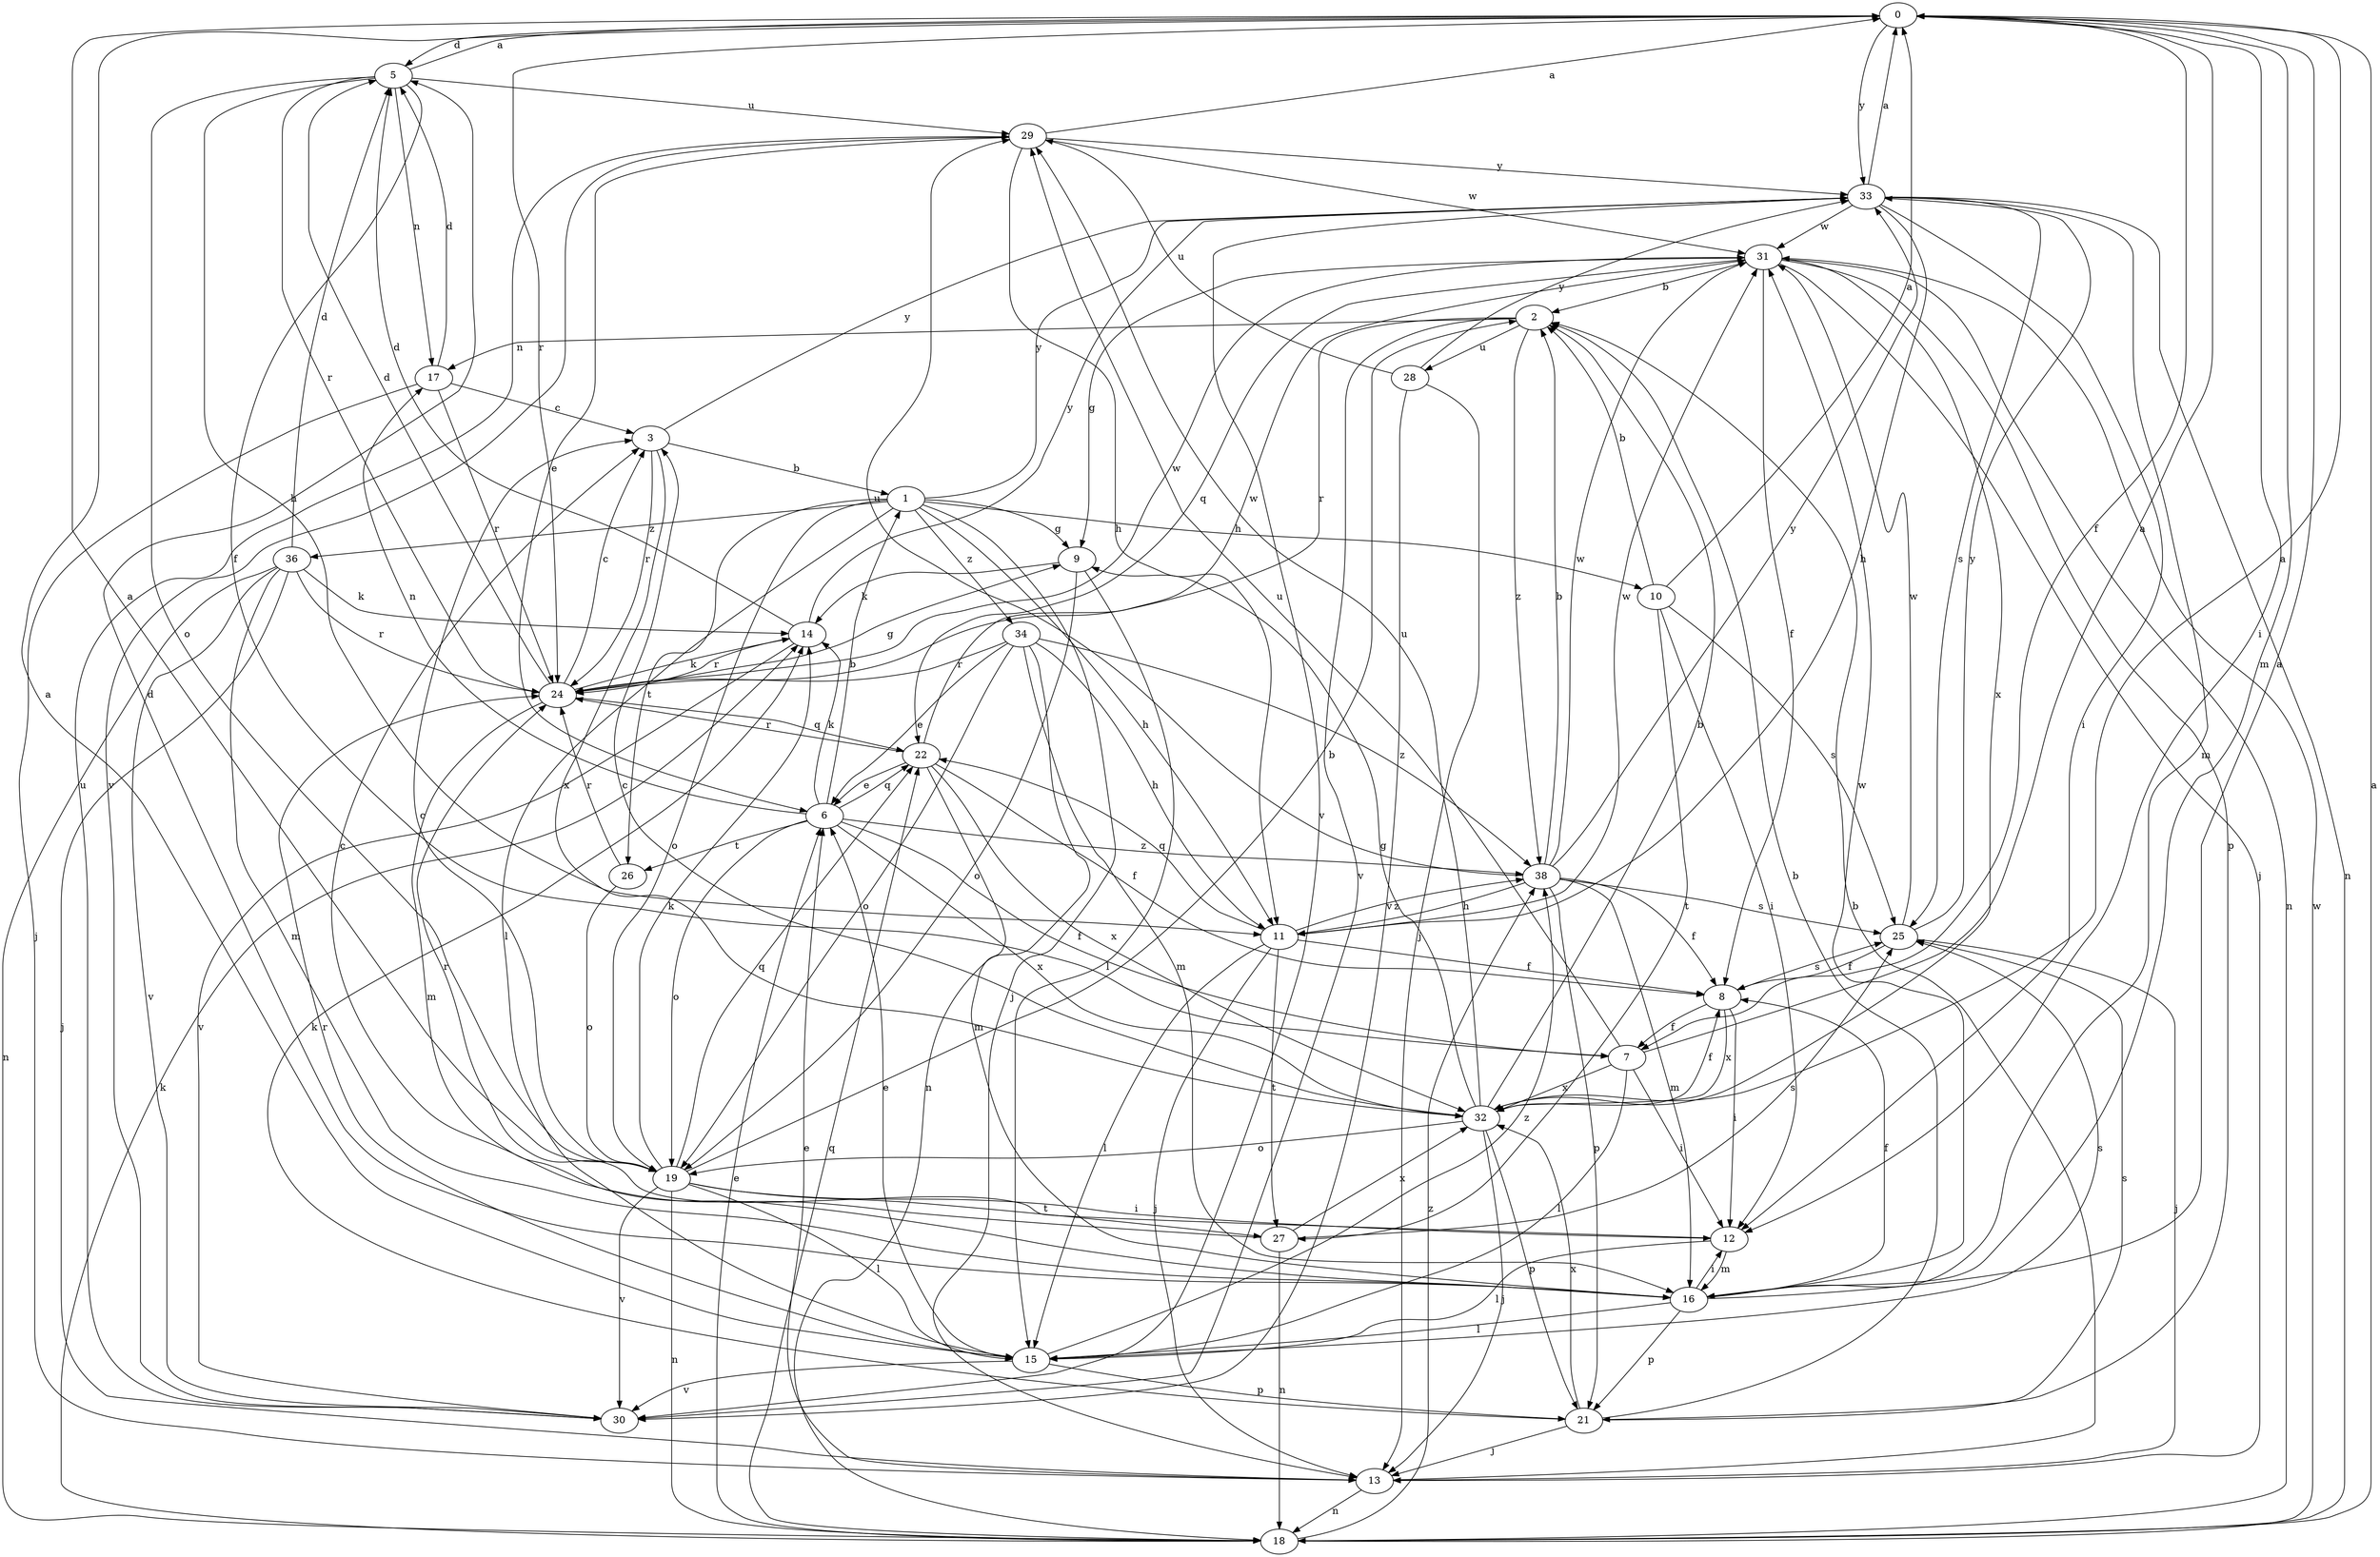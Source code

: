 strict digraph  {
0;
1;
2;
3;
5;
6;
7;
8;
9;
10;
11;
12;
13;
14;
15;
16;
17;
18;
19;
21;
22;
24;
25;
26;
27;
28;
29;
30;
31;
32;
33;
34;
36;
38;
0 -> 5  [label=d];
0 -> 7  [label=f];
0 -> 12  [label=i];
0 -> 16  [label=m];
0 -> 24  [label=r];
0 -> 33  [label=y];
1 -> 9  [label=g];
1 -> 10  [label=h];
1 -> 11  [label=h];
1 -> 13  [label=j];
1 -> 15  [label=l];
1 -> 19  [label=o];
1 -> 26  [label=t];
1 -> 33  [label=y];
1 -> 34  [label=z];
1 -> 36  [label=z];
2 -> 17  [label=n];
2 -> 24  [label=r];
2 -> 28  [label=u];
2 -> 30  [label=v];
2 -> 38  [label=z];
3 -> 1  [label=b];
3 -> 24  [label=r];
3 -> 32  [label=x];
3 -> 33  [label=y];
5 -> 0  [label=a];
5 -> 7  [label=f];
5 -> 11  [label=h];
5 -> 17  [label=n];
5 -> 19  [label=o];
5 -> 24  [label=r];
5 -> 29  [label=u];
6 -> 1  [label=b];
6 -> 7  [label=f];
6 -> 14  [label=k];
6 -> 17  [label=n];
6 -> 19  [label=o];
6 -> 22  [label=q];
6 -> 26  [label=t];
6 -> 32  [label=x];
6 -> 38  [label=z];
7 -> 0  [label=a];
7 -> 12  [label=i];
7 -> 15  [label=l];
7 -> 29  [label=u];
7 -> 32  [label=x];
8 -> 7  [label=f];
8 -> 12  [label=i];
8 -> 25  [label=s];
8 -> 32  [label=x];
9 -> 14  [label=k];
9 -> 15  [label=l];
9 -> 19  [label=o];
10 -> 0  [label=a];
10 -> 2  [label=b];
10 -> 12  [label=i];
10 -> 25  [label=s];
10 -> 27  [label=t];
11 -> 8  [label=f];
11 -> 13  [label=j];
11 -> 15  [label=l];
11 -> 22  [label=q];
11 -> 27  [label=t];
11 -> 31  [label=w];
11 -> 38  [label=z];
12 -> 15  [label=l];
12 -> 16  [label=m];
12 -> 24  [label=r];
13 -> 2  [label=b];
13 -> 6  [label=e];
13 -> 18  [label=n];
14 -> 5  [label=d];
14 -> 24  [label=r];
14 -> 30  [label=v];
14 -> 33  [label=y];
15 -> 0  [label=a];
15 -> 6  [label=e];
15 -> 21  [label=p];
15 -> 24  [label=r];
15 -> 25  [label=s];
15 -> 30  [label=v];
15 -> 38  [label=z];
16 -> 0  [label=a];
16 -> 5  [label=d];
16 -> 8  [label=f];
16 -> 12  [label=i];
16 -> 15  [label=l];
16 -> 21  [label=p];
16 -> 31  [label=w];
17 -> 3  [label=c];
17 -> 5  [label=d];
17 -> 13  [label=j];
17 -> 24  [label=r];
18 -> 0  [label=a];
18 -> 6  [label=e];
18 -> 14  [label=k];
18 -> 22  [label=q];
18 -> 31  [label=w];
18 -> 38  [label=z];
19 -> 0  [label=a];
19 -> 2  [label=b];
19 -> 3  [label=c];
19 -> 12  [label=i];
19 -> 14  [label=k];
19 -> 15  [label=l];
19 -> 18  [label=n];
19 -> 22  [label=q];
19 -> 27  [label=t];
19 -> 30  [label=v];
21 -> 2  [label=b];
21 -> 13  [label=j];
21 -> 14  [label=k];
21 -> 25  [label=s];
21 -> 32  [label=x];
22 -> 6  [label=e];
22 -> 8  [label=f];
22 -> 16  [label=m];
22 -> 24  [label=r];
22 -> 31  [label=w];
22 -> 32  [label=x];
24 -> 3  [label=c];
24 -> 5  [label=d];
24 -> 9  [label=g];
24 -> 14  [label=k];
24 -> 16  [label=m];
24 -> 22  [label=q];
24 -> 31  [label=w];
25 -> 8  [label=f];
25 -> 13  [label=j];
25 -> 31  [label=w];
25 -> 33  [label=y];
26 -> 19  [label=o];
26 -> 24  [label=r];
27 -> 3  [label=c];
27 -> 18  [label=n];
27 -> 25  [label=s];
27 -> 32  [label=x];
28 -> 13  [label=j];
28 -> 29  [label=u];
28 -> 30  [label=v];
28 -> 33  [label=y];
29 -> 0  [label=a];
29 -> 6  [label=e];
29 -> 11  [label=h];
29 -> 30  [label=v];
29 -> 31  [label=w];
29 -> 33  [label=y];
30 -> 29  [label=u];
31 -> 2  [label=b];
31 -> 8  [label=f];
31 -> 9  [label=g];
31 -> 13  [label=j];
31 -> 18  [label=n];
31 -> 21  [label=p];
31 -> 22  [label=q];
31 -> 32  [label=x];
32 -> 0  [label=a];
32 -> 2  [label=b];
32 -> 3  [label=c];
32 -> 8  [label=f];
32 -> 9  [label=g];
32 -> 13  [label=j];
32 -> 19  [label=o];
32 -> 21  [label=p];
32 -> 29  [label=u];
33 -> 0  [label=a];
33 -> 11  [label=h];
33 -> 12  [label=i];
33 -> 16  [label=m];
33 -> 18  [label=n];
33 -> 25  [label=s];
33 -> 30  [label=v];
33 -> 31  [label=w];
34 -> 6  [label=e];
34 -> 11  [label=h];
34 -> 16  [label=m];
34 -> 18  [label=n];
34 -> 19  [label=o];
34 -> 24  [label=r];
34 -> 38  [label=z];
36 -> 5  [label=d];
36 -> 13  [label=j];
36 -> 14  [label=k];
36 -> 16  [label=m];
36 -> 18  [label=n];
36 -> 24  [label=r];
36 -> 30  [label=v];
38 -> 2  [label=b];
38 -> 8  [label=f];
38 -> 11  [label=h];
38 -> 16  [label=m];
38 -> 21  [label=p];
38 -> 25  [label=s];
38 -> 29  [label=u];
38 -> 31  [label=w];
38 -> 33  [label=y];
}
